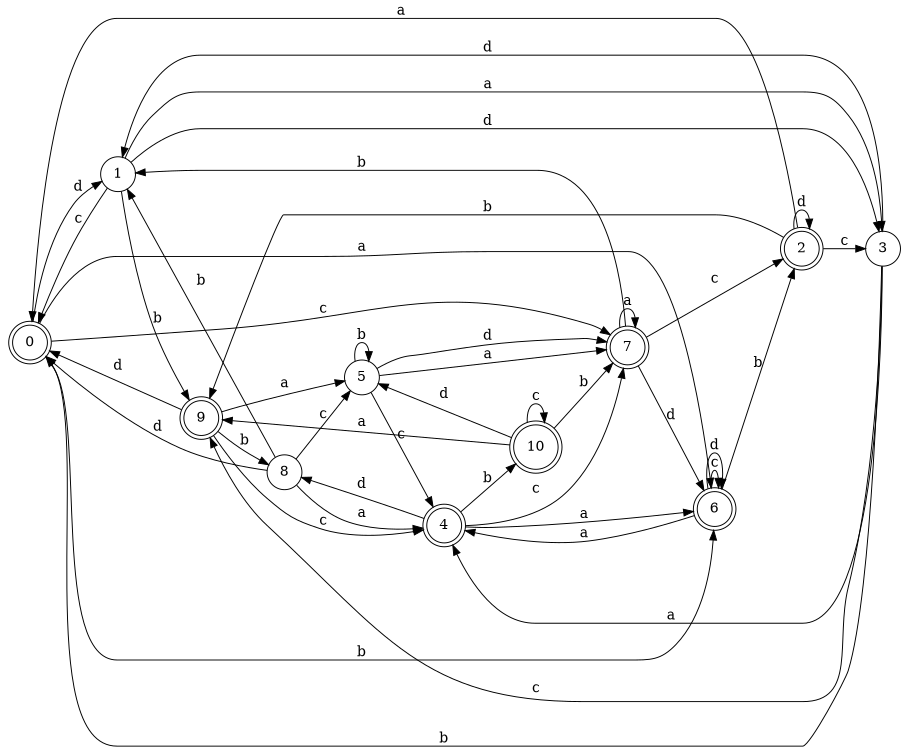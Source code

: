 digraph n9_7 {
__start0 [label="" shape="none"];

rankdir=LR;
size="8,5";

s0 [style="rounded,filled", color="black", fillcolor="white" shape="doublecircle", label="0"];
s1 [style="filled", color="black", fillcolor="white" shape="circle", label="1"];
s2 [style="rounded,filled", color="black", fillcolor="white" shape="doublecircle", label="2"];
s3 [style="filled", color="black", fillcolor="white" shape="circle", label="3"];
s4 [style="rounded,filled", color="black", fillcolor="white" shape="doublecircle", label="4"];
s5 [style="filled", color="black", fillcolor="white" shape="circle", label="5"];
s6 [style="rounded,filled", color="black", fillcolor="white" shape="doublecircle", label="6"];
s7 [style="rounded,filled", color="black", fillcolor="white" shape="doublecircle", label="7"];
s8 [style="filled", color="black", fillcolor="white" shape="circle", label="8"];
s9 [style="rounded,filled", color="black", fillcolor="white" shape="doublecircle", label="9"];
s10 [style="rounded,filled", color="black", fillcolor="white" shape="doublecircle", label="10"];
s0 -> s6 [label="a"];
s0 -> s6 [label="b"];
s0 -> s7 [label="c"];
s0 -> s1 [label="d"];
s1 -> s3 [label="a"];
s1 -> s9 [label="b"];
s1 -> s0 [label="c"];
s1 -> s3 [label="d"];
s2 -> s0 [label="a"];
s2 -> s9 [label="b"];
s2 -> s3 [label="c"];
s2 -> s2 [label="d"];
s3 -> s4 [label="a"];
s3 -> s0 [label="b"];
s3 -> s9 [label="c"];
s3 -> s1 [label="d"];
s4 -> s6 [label="a"];
s4 -> s10 [label="b"];
s4 -> s7 [label="c"];
s4 -> s8 [label="d"];
s5 -> s7 [label="a"];
s5 -> s5 [label="b"];
s5 -> s4 [label="c"];
s5 -> s7 [label="d"];
s6 -> s4 [label="a"];
s6 -> s2 [label="b"];
s6 -> s6 [label="c"];
s6 -> s6 [label="d"];
s7 -> s7 [label="a"];
s7 -> s1 [label="b"];
s7 -> s2 [label="c"];
s7 -> s6 [label="d"];
s8 -> s4 [label="a"];
s8 -> s1 [label="b"];
s8 -> s5 [label="c"];
s8 -> s0 [label="d"];
s9 -> s5 [label="a"];
s9 -> s8 [label="b"];
s9 -> s4 [label="c"];
s9 -> s0 [label="d"];
s10 -> s9 [label="a"];
s10 -> s7 [label="b"];
s10 -> s10 [label="c"];
s10 -> s5 [label="d"];

}